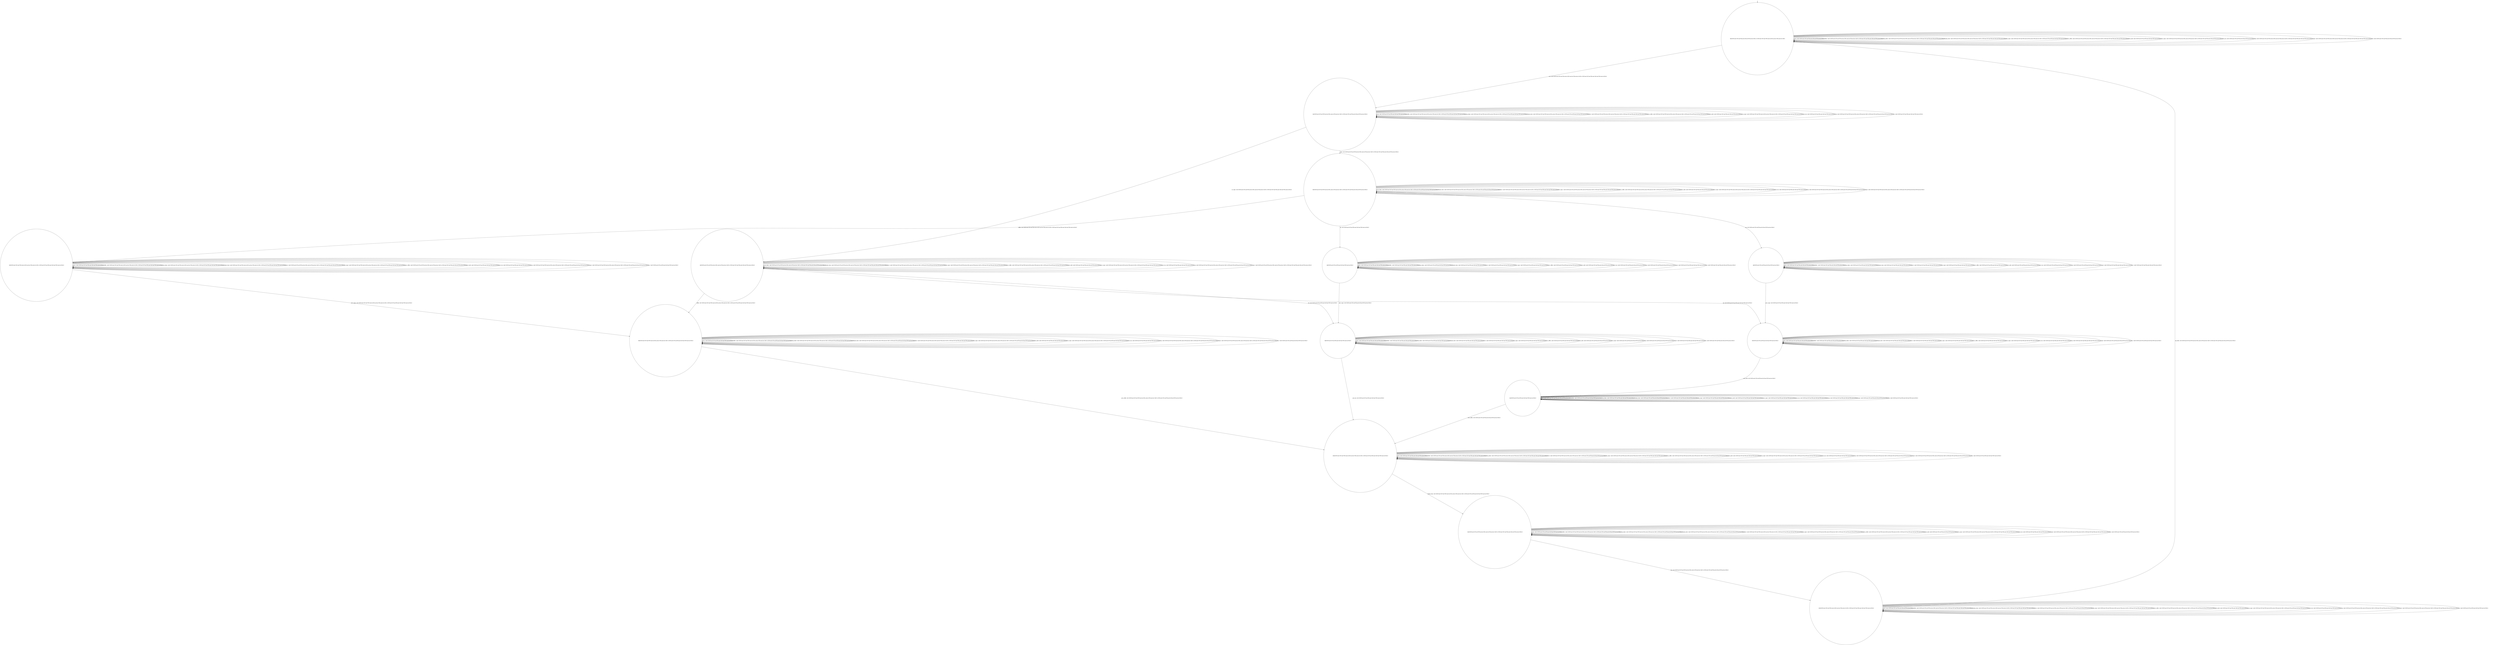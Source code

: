 digraph g {
	edge [lblstyle="above, sloped"];
	s0 [shape="circle" label="0@[((EUR and COF and TEA and CAP and TON and not DOL) or (EUR and COF and TON and not DOL and not TEA and not CAP))]"];
	s1 [shape="circle" label="1@[((EUR and COF and TON and not DOL and not TEA and not CAP) or (EUR and COF and TEA and CAP and TON and not DOL))]"];
	s2 [shape="circle" label="2@[((EUR and COF and TON and not DOL and not TEA and not CAP) or (EUR and COF and TEA and CAP and TON and not DOL))]"];
	s3 [shape="circle" label="3@[((EUR and COF and TON and not DOL and not TEA and not CAP) or (EUR and COF and TEA and CAP and TON and not DOL))]"];
	s4 [shape="circle" label="4@[((EUR and COF and TEA and CAP and TON and not DOL))]"];
	s5 [shape="circle" label="5@[((EUR and COF and TON and not DOL and not TEA and not CAP) or (EUR and COF and TEA and CAP and TON and not DOL))]"];
	s6 [shape="circle" label="6@[((EUR and COF and TEA and CAP and TON and not DOL))]"];
	s7 [shape="circle" label="7@[((EUR and COF and TEA and CAP and TON and not DOL))]"];
	s8 [shape="circle" label="8@[((EUR and COF and TON and not DOL and not TEA and not CAP) or (EUR and COF and TEA and CAP and TON and not DOL))]"];
	s9 [shape="circle" label="9@[((EUR and COF and TEA and CAP and TON and not DOL))]"];
	s10 [shape="circle" label="10@[((EUR and COF and TON and not DOL and not TEA and not CAP) or (EUR and COF and TEA and CAP and TON and not DOL))]"];
	s11 [shape="circle" label="11@[((EUR and COF and TEA and CAP and TON and not DOL))]"];
	s12 [shape="circle" label="12@[((EUR and COF and TON and not DOL and not TEA and not CAP) or (EUR and COF and TEA and CAP and TON and not DOL))]"];
	s13 [shape="circle" label="13@[((EUR and COF and TON and not DOL and not TEA and not CAP) or (EUR and COF and TEA and CAP and TON and not DOL))]"];
	s0 -> s0 [label="cap / nok() [((EUR and COF and TEA and CAP and TON and not DOL))]"];
	s0 -> s0 [label="coffee / nok() [((EUR and COF and TON and not DOL and not TEA and not CAP) or (EUR and COF and TEA and CAP and TON and not DOL))]"];
	s0 -> s0 [label="cup_taken / nok() [((EUR and COF and TON and not DOL and not TEA and not CAP) or (EUR and COF and TEA and CAP and TON and not DOL))]"];
	s0 -> s0 [label="display_done / nok() [((EUR and COF and TON and not DOL and not TEA and not CAP) or (EUR and COF and TEA and CAP and TON and not DOL))]"];
	s0 -> s1 [label="euro / ok() [((EUR and COF and TON and not DOL and not TEA and not CAP) or (EUR and COF and TEA and CAP and TON and not DOL))]"];
	s0 -> s0 [label="no_sugar / nok() [((EUR and COF and TON and not DOL and not TEA and not CAP) or (EUR and COF and TEA and CAP and TON and not DOL))]"];
	s0 -> s0 [label="pour_coffee / nok() [((EUR and COF and TON and not DOL and not TEA and not CAP) or (EUR and COF and TEA and CAP and TON and not DOL))]"];
	s0 -> s0 [label="pour_milk / nok() [((EUR and COF and TEA and CAP and TON and not DOL))]"];
	s0 -> s0 [label="pour_sugar / nok() [((EUR and COF and TON and not DOL and not TEA and not CAP) or (EUR and COF and TEA and CAP and TON and not DOL))]"];
	s0 -> s0 [label="pour_tea / nok() [((EUR and COF and TEA and CAP and TON and not DOL))]"];
	s0 -> s0 [label="ring / nok() [((EUR and COF and TON and not DOL and not TEA and not CAP) or (EUR and COF and TEA and CAP and TON and not DOL))]"];
	s0 -> s0 [label="sugar / nok() [((EUR and COF and TON and not DOL and not TEA and not CAP) or (EUR and COF and TEA and CAP and TON and not DOL))]"];
	s0 -> s0 [label="tea / nok() [((EUR and COF and TEA and CAP and TON and not DOL))]"];
	s1 -> s1 [label="cap / nok() [((EUR and COF and TEA and CAP and TON and not DOL))]"];
	s1 -> s1 [label="coffee / nok() [((EUR and COF and TON and not DOL and not TEA and not CAP) or (EUR and COF and TEA and CAP and TON and not DOL))]"];
	s1 -> s1 [label="cup_taken / nok() [((EUR and COF and TON and not DOL and not TEA and not CAP) or (EUR and COF and TEA and CAP and TON and not DOL))]"];
	s1 -> s1 [label="display_done / nok() [((EUR and COF and TON and not DOL and not TEA and not CAP) or (EUR and COF and TEA and CAP and TON and not DOL))]"];
	s1 -> s1 [label="euro / nok() [((EUR and COF and TON and not DOL and not TEA and not CAP) or (EUR and COF and TEA and CAP and TON and not DOL))]"];
	s1 -> s2 [label="no_sugar / ok() [((EUR and COF and TON and not DOL and not TEA and not CAP) or (EUR and COF and TEA and CAP and TON and not DOL))]"];
	s1 -> s1 [label="pour_coffee / nok() [((EUR and COF and TON and not DOL and not TEA and not CAP) or (EUR and COF and TEA and CAP and TON and not DOL))]"];
	s1 -> s1 [label="pour_milk / nok() [((EUR and COF and TEA and CAP and TON and not DOL))]"];
	s1 -> s1 [label="pour_sugar / nok() [((EUR and COF and TON and not DOL and not TEA and not CAP) or (EUR and COF and TEA and CAP and TON and not DOL))]"];
	s1 -> s1 [label="pour_tea / nok() [((EUR and COF and TEA and CAP and TON and not DOL))]"];
	s1 -> s1 [label="ring / nok() [((EUR and COF and TON and not DOL and not TEA and not CAP) or (EUR and COF and TEA and CAP and TON and not DOL))]"];
	s1 -> s3 [label="sugar / ok() [((EUR and COF and TON and not DOL and not TEA and not CAP) or (EUR and COF and TEA and CAP and TON and not DOL))]"];
	s1 -> s1 [label="tea / nok() [((EUR and COF and TEA and CAP and TON and not DOL))]"];
	s2 -> s7 [label="cap / ok() [((EUR and COF and TEA and CAP and TON and not DOL))]"];
	s2 -> s8 [label="coffee / ok() [((EUR and COF and TON and not DOL and not TEA and not CAP) or (EUR and COF and TEA and CAP and TON and not DOL))]"];
	s2 -> s2 [label="cup_taken / nok() [((EUR and COF and TON and not DOL and not TEA and not CAP) or (EUR and COF and TEA and CAP and TON and not DOL))]"];
	s2 -> s2 [label="display_done / nok() [((EUR and COF and TON and not DOL and not TEA and not CAP) or (EUR and COF and TEA and CAP and TON and not DOL))]"];
	s2 -> s2 [label="euro / nok() [((EUR and COF and TON and not DOL and not TEA and not CAP) or (EUR and COF and TEA and CAP and TON and not DOL))]"];
	s2 -> s2 [label="no_sugar / nok() [((EUR and COF and TON and not DOL and not TEA and not CAP) or (EUR and COF and TEA and CAP and TON and not DOL))]"];
	s2 -> s2 [label="pour_coffee / nok() [((EUR and COF and TON and not DOL and not TEA and not CAP) or (EUR and COF and TEA and CAP and TON and not DOL))]"];
	s2 -> s2 [label="pour_milk / nok() [((EUR and COF and TEA and CAP and TON and not DOL))]"];
	s2 -> s2 [label="pour_sugar / nok() [((EUR and COF and TON and not DOL and not TEA and not CAP) or (EUR and COF and TEA and CAP and TON and not DOL))]"];
	s2 -> s2 [label="pour_tea / nok() [((EUR and COF and TEA and CAP and TON and not DOL))]"];
	s2 -> s2 [label="ring / nok() [((EUR and COF and TON and not DOL and not TEA and not CAP) or (EUR and COF and TEA and CAP and TON and not DOL))]"];
	s2 -> s2 [label="sugar / void() [((EUR and COF and TON and not DOL and not TEA and not CAP) or (EUR and COF and TEA and CAP and TON and not DOL))]"];
	s2 -> s9 [label="tea / ok() [((EUR and COF and TEA and CAP and TON and not DOL))]"];
	s3 -> s4 [label="cap / ok() [((EUR and COF and TEA and CAP and TON and not DOL))]"];
	s3 -> s5 [label="coffee / ok() [((EUR and COF and TON and not DOL and not TEA and not CAP) or (EUR and COF and TEA and CAP and TON and not DOL))]"];
	s3 -> s3 [label="cup_taken / nok() [((EUR and COF and TON and not DOL and not TEA and not CAP) or (EUR and COF and TEA and CAP and TON and not DOL))]"];
	s3 -> s3 [label="display_done / nok() [((EUR and COF and TON and not DOL and not TEA and not CAP) or (EUR and COF and TEA and CAP and TON and not DOL))]"];
	s3 -> s3 [label="euro / nok() [((EUR and COF and TON and not DOL and not TEA and not CAP) or (EUR and COF and TEA and CAP and TON and not DOL))]"];
	s3 -> s3 [label="no_sugar / void() [((EUR and COF and TON and not DOL and not TEA and not CAP) or (EUR and COF and TEA and CAP and TON and not DOL))]"];
	s3 -> s3 [label="pour_coffee / nok() [((EUR and COF and TON and not DOL and not TEA and not CAP) or (EUR and COF and TEA and CAP and TON and not DOL))]"];
	s3 -> s3 [label="pour_milk / nok() [((EUR and COF and TEA and CAP and TON and not DOL))]"];
	s3 -> s3 [label="pour_sugar / nok() [((EUR and COF and TON and not DOL and not TEA and not CAP) or (EUR and COF and TEA and CAP and TON and not DOL))]"];
	s3 -> s3 [label="pour_tea / nok() [((EUR and COF and TEA and CAP and TON and not DOL))]"];
	s3 -> s3 [label="ring / nok() [((EUR and COF and TON and not DOL and not TEA and not CAP) or (EUR and COF and TEA and CAP and TON and not DOL))]"];
	s3 -> s3 [label="sugar / nok() [((EUR and COF and TON and not DOL and not TEA and not CAP) or (EUR and COF and TEA and CAP and TON and not DOL))]"];
	s3 -> s6 [label="tea / ok() [((EUR and COF and TEA and CAP and TON and not DOL))]"];
	s4 -> s4 [label="cap / nok() [((EUR and COF and TEA and CAP and TON and not DOL))]"];
	s4 -> s4 [label="coffee / void() [((EUR and COF and TEA and CAP and TON and not DOL))]"];
	s4 -> s4 [label="cup_taken / nok() [((EUR and COF and TEA and CAP and TON and not DOL))]"];
	s4 -> s4 [label="display_done / nok() [((EUR and COF and TEA and CAP and TON and not DOL))]"];
	s4 -> s4 [label="euro / nok() [((EUR and COF and TEA and CAP and TON and not DOL))]"];
	s4 -> s4 [label="no_sugar / nok() [((EUR and COF and TEA and CAP and TON and not DOL))]"];
	s4 -> s4 [label="pour_coffee / nok() [((EUR and COF and TEA and CAP and TON and not DOL))]"];
	s4 -> s4 [label="pour_milk / nok() [((EUR and COF and TEA and CAP and TON and not DOL))]"];
	s4 -> s7 [label="pour_sugar / ok() [((EUR and COF and TEA and CAP and TON and not DOL))]"];
	s4 -> s4 [label="pour_tea / nok() [((EUR and COF and TEA and CAP and TON and not DOL))]"];
	s4 -> s4 [label="ring / nok() [((EUR and COF and TEA and CAP and TON and not DOL))]"];
	s4 -> s4 [label="sugar / nok() [((EUR and COF and TEA and CAP and TON and not DOL))]"];
	s4 -> s4 [label="tea / void() [((EUR and COF and TEA and CAP and TON and not DOL))]"];
	s5 -> s5 [label="cap / void() [((EUR and COF and TEA and CAP and TON and not DOL))]"];
	s5 -> s5 [label="coffee / nok() [((EUR and COF and TON and not DOL and not TEA and not CAP) or (EUR and COF and TEA and CAP and TON and not DOL))]"];
	s5 -> s5 [label="cup_taken / nok() [((EUR and COF and TON and not DOL and not TEA and not CAP) or (EUR and COF and TEA and CAP and TON and not DOL))]"];
	s5 -> s5 [label="display_done / nok() [((EUR and COF and TON and not DOL and not TEA and not CAP) or (EUR and COF and TEA and CAP and TON and not DOL))]"];
	s5 -> s5 [label="euro / nok() [((EUR and COF and TON and not DOL and not TEA and not CAP) or (EUR and COF and TEA and CAP and TON and not DOL))]"];
	s5 -> s5 [label="no_sugar / nok() [((EUR and COF and TON and not DOL and not TEA and not CAP) or (EUR and COF and TEA and CAP and TON and not DOL))]"];
	s5 -> s5 [label="pour_coffee / nok() [((EUR and COF and TON and not DOL and not TEA and not CAP) or (EUR and COF and TEA and CAP and TON and not DOL))]"];
	s5 -> s5 [label="pour_milk / nok() [((EUR and COF and TEA and CAP and TON and not DOL))]"];
	s5 -> s8 [label="pour_sugar / ok() [((EUR and COF and TON and not DOL and not TEA and not CAP) or (EUR and COF and TEA and CAP and TON and not DOL))]"];
	s5 -> s5 [label="pour_tea / nok() [((EUR and COF and TEA and CAP and TON and not DOL))]"];
	s5 -> s5 [label="ring / nok() [((EUR and COF and TON and not DOL and not TEA and not CAP) or (EUR and COF and TEA and CAP and TON and not DOL))]"];
	s5 -> s5 [label="sugar / nok() [((EUR and COF and TON and not DOL and not TEA and not CAP) or (EUR and COF and TEA and CAP and TON and not DOL))]"];
	s5 -> s5 [label="tea / void() [((EUR and COF and TEA and CAP and TON and not DOL))]"];
	s6 -> s6 [label="cap / void() [((EUR and COF and TEA and CAP and TON and not DOL))]"];
	s6 -> s6 [label="coffee / void() [((EUR and COF and TEA and CAP and TON and not DOL))]"];
	s6 -> s6 [label="cup_taken / nok() [((EUR and COF and TEA and CAP and TON and not DOL))]"];
	s6 -> s6 [label="display_done / nok() [((EUR and COF and TEA and CAP and TON and not DOL))]"];
	s6 -> s6 [label="euro / nok() [((EUR and COF and TEA and CAP and TON and not DOL))]"];
	s6 -> s6 [label="no_sugar / nok() [((EUR and COF and TEA and CAP and TON and not DOL))]"];
	s6 -> s6 [label="pour_coffee / nok() [((EUR and COF and TEA and CAP and TON and not DOL))]"];
	s6 -> s6 [label="pour_milk / nok() [((EUR and COF and TEA and CAP and TON and not DOL))]"];
	s6 -> s9 [label="pour_sugar / ok() [((EUR and COF and TEA and CAP and TON and not DOL))]"];
	s6 -> s6 [label="pour_tea / nok() [((EUR and COF and TEA and CAP and TON and not DOL))]"];
	s6 -> s6 [label="ring / nok() [((EUR and COF and TEA and CAP and TON and not DOL))]"];
	s6 -> s6 [label="sugar / nok() [((EUR and COF and TEA and CAP and TON and not DOL))]"];
	s6 -> s6 [label="tea / nok() [((EUR and COF and TEA and CAP and TON and not DOL))]"];
	s7 -> s7 [label="cap / nok() [((EUR and COF and TEA and CAP and TON and not DOL))]"];
	s7 -> s7 [label="coffee / void() [((EUR and COF and TEA and CAP and TON and not DOL))]"];
	s7 -> s7 [label="cup_taken / nok() [((EUR and COF and TEA and CAP and TON and not DOL))]"];
	s7 -> s7 [label="display_done / nok() [((EUR and COF and TEA and CAP and TON and not DOL))]"];
	s7 -> s7 [label="euro / nok() [((EUR and COF and TEA and CAP and TON and not DOL))]"];
	s7 -> s7 [label="no_sugar / nok() [((EUR and COF and TEA and CAP and TON and not DOL))]"];
	s7 -> s7 [label="pour_coffee / nok() [((EUR and COF and TEA and CAP and TON and not DOL))]"];
	s7 -> s11 [label="pour_milk / ok() [((EUR and COF and TEA and CAP and TON and not DOL))]"];
	s7 -> s7 [label="pour_sugar / nok() [((EUR and COF and TEA and CAP and TON and not DOL))]"];
	s7 -> s7 [label="pour_tea / nok() [((EUR and COF and TEA and CAP and TON and not DOL))]"];
	s7 -> s7 [label="ring / nok() [((EUR and COF and TEA and CAP and TON and not DOL))]"];
	s7 -> s7 [label="sugar / nok() [((EUR and COF and TEA and CAP and TON and not DOL))]"];
	s7 -> s7 [label="tea / void() [((EUR and COF and TEA and CAP and TON and not DOL))]"];
	s8 -> s8 [label="cap / void() [((EUR and COF and TEA and CAP and TON and not DOL))]"];
	s8 -> s8 [label="coffee / nok() [((EUR and COF and TON and not DOL and not TEA and not CAP) or (EUR and COF and TEA and CAP and TON and not DOL))]"];
	s8 -> s8 [label="cup_taken / nok() [((EUR and COF and TON and not DOL and not TEA and not CAP) or (EUR and COF and TEA and CAP and TON and not DOL))]"];
	s8 -> s8 [label="display_done / nok() [((EUR and COF and TON and not DOL and not TEA and not CAP) or (EUR and COF and TEA and CAP and TON and not DOL))]"];
	s8 -> s8 [label="euro / nok() [((EUR and COF and TON and not DOL and not TEA and not CAP) or (EUR and COF and TEA and CAP and TON and not DOL))]"];
	s8 -> s8 [label="no_sugar / nok() [((EUR and COF and TON and not DOL and not TEA and not CAP) or (EUR and COF and TEA and CAP and TON and not DOL))]"];
	s8 -> s10 [label="pour_coffee / ok() [((EUR and COF and TON and not DOL and not TEA and not CAP) or (EUR and COF and TEA and CAP and TON and not DOL))]"];
	s8 -> s8 [label="pour_milk / nok() [((EUR and COF and TEA and CAP and TON and not DOL))]"];
	s8 -> s8 [label="pour_sugar / nok() [((EUR and COF and TON and not DOL and not TEA and not CAP) or (EUR and COF and TEA and CAP and TON and not DOL))]"];
	s8 -> s8 [label="pour_tea / nok() [((EUR and COF and TEA and CAP and TON and not DOL))]"];
	s8 -> s8 [label="ring / nok() [((EUR and COF and TON and not DOL and not TEA and not CAP) or (EUR and COF and TEA and CAP and TON and not DOL))]"];
	s8 -> s8 [label="sugar / nok() [((EUR and COF and TON and not DOL and not TEA and not CAP) or (EUR and COF and TEA and CAP and TON and not DOL))]"];
	s8 -> s8 [label="tea / void() [((EUR and COF and TEA and CAP and TON and not DOL))]"];
	s9 -> s9 [label="cap / void() [((EUR and COF and TEA and CAP and TON and not DOL))]"];
	s9 -> s9 [label="coffee / void() [((EUR and COF and TEA and CAP and TON and not DOL))]"];
	s9 -> s9 [label="cup_taken / nok() [((EUR and COF and TEA and CAP and TON and not DOL))]"];
	s9 -> s9 [label="display_done / nok() [((EUR and COF and TEA and CAP and TON and not DOL))]"];
	s9 -> s9 [label="euro / nok() [((EUR and COF and TEA and CAP and TON and not DOL))]"];
	s9 -> s9 [label="no_sugar / nok() [((EUR and COF and TEA and CAP and TON and not DOL))]"];
	s9 -> s9 [label="pour_coffee / nok() [((EUR and COF and TEA and CAP and TON and not DOL))]"];
	s9 -> s9 [label="pour_milk / nok() [((EUR and COF and TEA and CAP and TON and not DOL))]"];
	s9 -> s9 [label="pour_sugar / nok() [((EUR and COF and TEA and CAP and TON and not DOL))]"];
	s9 -> s10 [label="pour_tea / ok() [((EUR and COF and TEA and CAP and TON and not DOL))]"];
	s9 -> s9 [label="ring / nok() [((EUR and COF and TEA and CAP and TON and not DOL))]"];
	s9 -> s9 [label="sugar / nok() [((EUR and COF and TEA and CAP and TON and not DOL))]"];
	s9 -> s9 [label="tea / nok() [((EUR and COF and TEA and CAP and TON and not DOL))]"];
	s10 -> s10 [label="cap / nok() [((EUR and COF and TEA and CAP and TON and not DOL))]"];
	s10 -> s10 [label="coffee / nok() [((EUR and COF and TON and not DOL and not TEA and not CAP) or (EUR and COF and TEA and CAP and TON and not DOL))]"];
	s10 -> s10 [label="cup_taken / nok() [((EUR and COF and TON and not DOL and not TEA and not CAP) or (EUR and COF and TEA and CAP and TON and not DOL))]"];
	s10 -> s12 [label="display_done / ok() [((EUR and COF and TON and not DOL and not TEA and not CAP) or (EUR and COF and TEA and CAP and TON and not DOL))]"];
	s10 -> s10 [label="euro / nok() [((EUR and COF and TON and not DOL and not TEA and not CAP) or (EUR and COF and TEA and CAP and TON and not DOL))]"];
	s10 -> s10 [label="no_sugar / nok() [((EUR and COF and TON and not DOL and not TEA and not CAP) or (EUR and COF and TEA and CAP and TON and not DOL))]"];
	s10 -> s10 [label="pour_coffee / nok() [((EUR and COF and TON and not DOL and not TEA and not CAP) or (EUR and COF and TEA and CAP and TON and not DOL))]"];
	s10 -> s10 [label="pour_milk / nok() [((EUR and COF and TEA and CAP and TON and not DOL))]"];
	s10 -> s10 [label="pour_sugar / nok() [((EUR and COF and TON and not DOL and not TEA and not CAP) or (EUR and COF and TEA and CAP and TON and not DOL))]"];
	s10 -> s10 [label="pour_tea / nok() [((EUR and COF and TEA and CAP and TON and not DOL))]"];
	s10 -> s10 [label="ring / nok() [((EUR and COF and TON and not DOL and not TEA and not CAP) or (EUR and COF and TEA and CAP and TON and not DOL))]"];
	s10 -> s10 [label="sugar / nok() [((EUR and COF and TON and not DOL and not TEA and not CAP) or (EUR and COF and TEA and CAP and TON and not DOL))]"];
	s10 -> s10 [label="tea / nok() [((EUR and COF and TEA and CAP and TON and not DOL))]"];
	s11 -> s11 [label="cap / nok() [((EUR and COF and TEA and CAP and TON and not DOL))]"];
	s11 -> s11 [label="coffee / nok() [((EUR and COF and TEA and CAP and TON and not DOL))]"];
	s11 -> s11 [label="cup_taken / nok() [((EUR and COF and TEA and CAP and TON and not DOL))]"];
	s11 -> s11 [label="display_done / nok() [((EUR and COF and TEA and CAP and TON and not DOL))]"];
	s11 -> s11 [label="euro / nok() [((EUR and COF and TEA and CAP and TON and not DOL))]"];
	s11 -> s11 [label="no_sugar / nok() [((EUR and COF and TEA and CAP and TON and not DOL))]"];
	s11 -> s10 [label="pour_coffee / ok() [((EUR and COF and TEA and CAP and TON and not DOL))]"];
	s11 -> s11 [label="pour_milk / nok() [((EUR and COF and TEA and CAP and TON and not DOL))]"];
	s11 -> s11 [label="pour_sugar / nok() [((EUR and COF and TEA and CAP and TON and not DOL))]"];
	s11 -> s11 [label="pour_tea / nok() [((EUR and COF and TEA and CAP and TON and not DOL))]"];
	s11 -> s11 [label="ring / nok() [((EUR and COF and TEA and CAP and TON and not DOL))]"];
	s11 -> s11 [label="sugar / nok() [((EUR and COF and TEA and CAP and TON and not DOL))]"];
	s11 -> s11 [label="tea / nok() [((EUR and COF and TEA and CAP and TON and not DOL))]"];
	s12 -> s12 [label="cap / nok() [((EUR and COF and TEA and CAP and TON and not DOL))]"];
	s12 -> s12 [label="coffee / nok() [((EUR and COF and TON and not DOL and not TEA and not CAP) or (EUR and COF and TEA and CAP and TON and not DOL))]"];
	s12 -> s12 [label="cup_taken / nok() [((EUR and COF and TON and not DOL and not TEA and not CAP) or (EUR and COF and TEA and CAP and TON and not DOL))]"];
	s12 -> s12 [label="display_done / nok() [((EUR and COF and TON and not DOL and not TEA and not CAP) or (EUR and COF and TEA and CAP and TON and not DOL))]"];
	s12 -> s12 [label="euro / nok() [((EUR and COF and TON and not DOL and not TEA and not CAP) or (EUR and COF and TEA and CAP and TON and not DOL))]"];
	s12 -> s12 [label="no_sugar / nok() [((EUR and COF and TON and not DOL and not TEA and not CAP) or (EUR and COF and TEA and CAP and TON and not DOL))]"];
	s12 -> s12 [label="pour_coffee / nok() [((EUR and COF and TON and not DOL and not TEA and not CAP) or (EUR and COF and TEA and CAP and TON and not DOL))]"];
	s12 -> s12 [label="pour_milk / nok() [((EUR and COF and TEA and CAP and TON and not DOL))]"];
	s12 -> s12 [label="pour_sugar / nok() [((EUR and COF and TON and not DOL and not TEA and not CAP) or (EUR and COF and TEA and CAP and TON and not DOL))]"];
	s12 -> s12 [label="pour_tea / nok() [((EUR and COF and TEA and CAP and TON and not DOL))]"];
	s12 -> s13 [label="ring / ok() [((EUR and COF and TON and not DOL and not TEA and not CAP) or (EUR and COF and TEA and CAP and TON and not DOL))]"];
	s12 -> s12 [label="sugar / nok() [((EUR and COF and TON and not DOL and not TEA and not CAP) or (EUR and COF and TEA and CAP and TON and not DOL))]"];
	s12 -> s12 [label="tea / nok() [((EUR and COF and TEA and CAP and TON and not DOL))]"];
	s13 -> s13 [label="cap / nok() [((EUR and COF and TEA and CAP and TON and not DOL))]"];
	s13 -> s13 [label="coffee / nok() [((EUR and COF and TON and not DOL and not TEA and not CAP) or (EUR and COF and TEA and CAP and TON and not DOL))]"];
	s13 -> s0 [label="cup_taken / ok() [((EUR and COF and TON and not DOL and not TEA and not CAP) or (EUR and COF and TEA and CAP and TON and not DOL))]"];
	s13 -> s13 [label="display_done / nok() [((EUR and COF and TON and not DOL and not TEA and not CAP) or (EUR and COF and TEA and CAP and TON and not DOL))]"];
	s13 -> s13 [label="euro / nok() [((EUR and COF and TON and not DOL and not TEA and not CAP) or (EUR and COF and TEA and CAP and TON and not DOL))]"];
	s13 -> s13 [label="no_sugar / nok() [((EUR and COF and TON and not DOL and not TEA and not CAP) or (EUR and COF and TEA and CAP and TON and not DOL))]"];
	s13 -> s13 [label="pour_coffee / nok() [((EUR and COF and TON and not DOL and not TEA and not CAP) or (EUR and COF and TEA and CAP and TON and not DOL))]"];
	s13 -> s13 [label="pour_milk / nok() [((EUR and COF and TEA and CAP and TON and not DOL))]"];
	s13 -> s13 [label="pour_sugar / nok() [((EUR and COF and TON and not DOL and not TEA and not CAP) or (EUR and COF and TEA and CAP and TON and not DOL))]"];
	s13 -> s13 [label="pour_tea / nok() [((EUR and COF and TEA and CAP and TON and not DOL))]"];
	s13 -> s13 [label="ring / nok() [((EUR and COF and TON and not DOL and not TEA and not CAP) or (EUR and COF and TEA and CAP and TON and not DOL))]"];
	s13 -> s13 [label="sugar / nok() [((EUR and COF and TON and not DOL and not TEA and not CAP) or (EUR and COF and TEA and CAP and TON and not DOL))]"];
	s13 -> s13 [label="tea / nok() [((EUR and COF and TEA and CAP and TON and not DOL))]"];
	__start0 [label="" shape="none" width="0" height="0"];
	__start0 -> s0;
}